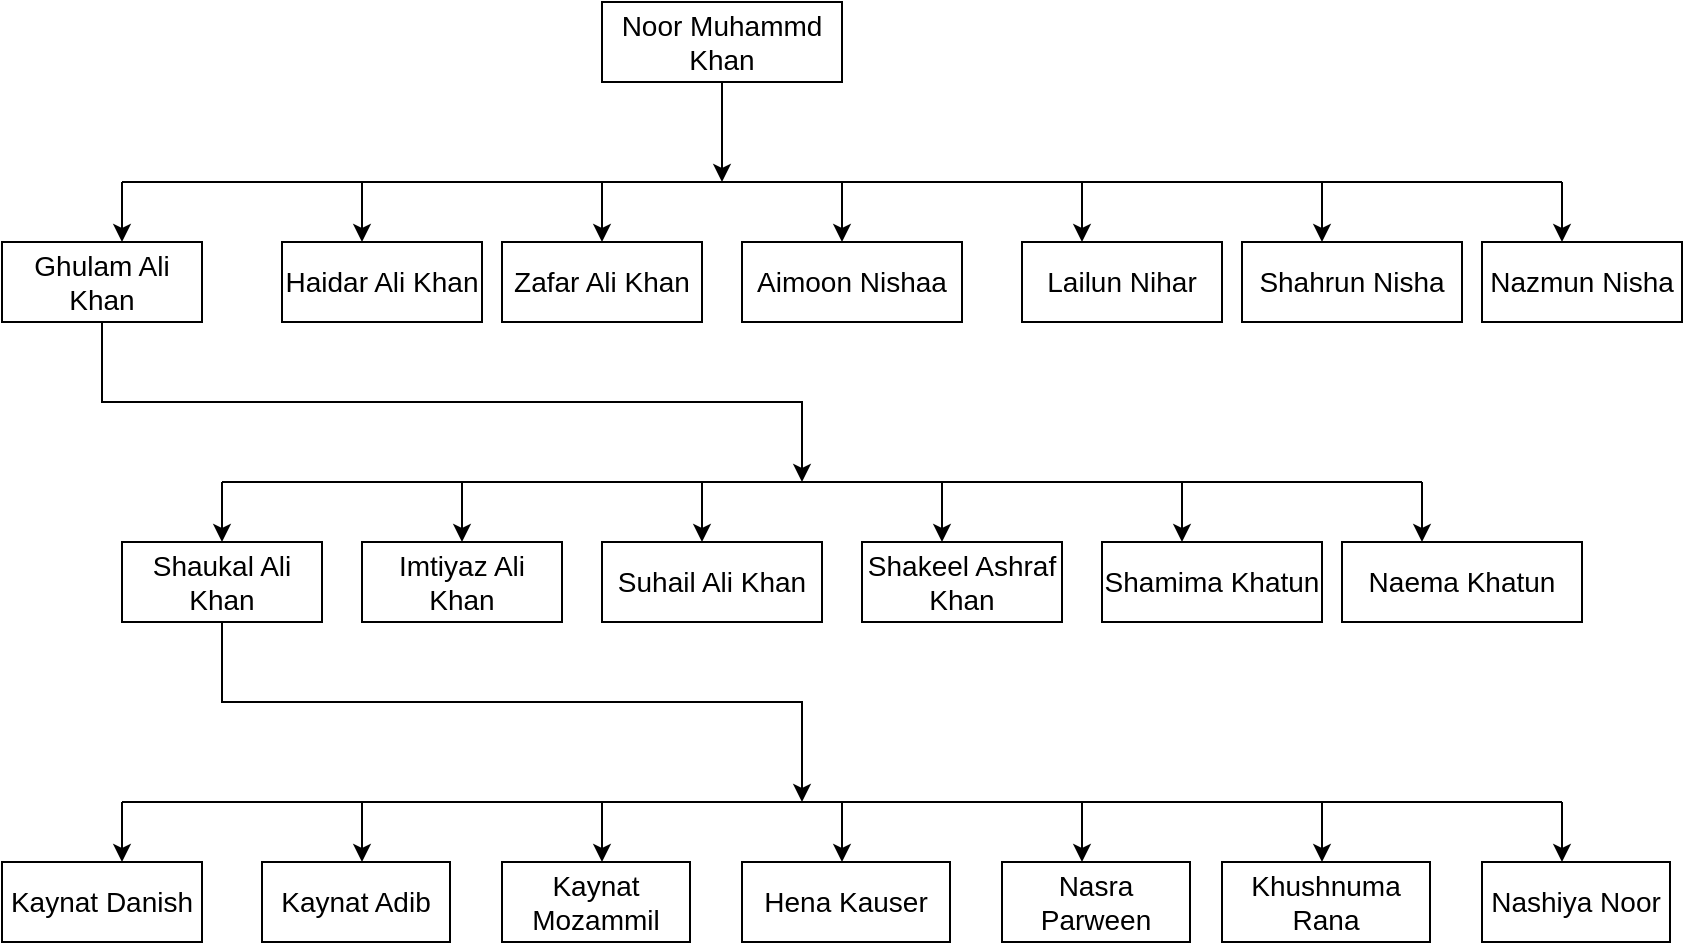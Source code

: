 <mxfile version="28.2.3">
  <diagram name="Page-1" id="8c2kIyT6DxWC5z8qc1vl">
    <mxGraphModel dx="872" dy="448" grid="1" gridSize="10" guides="1" tooltips="1" connect="1" arrows="1" fold="1" page="1" pageScale="1" pageWidth="850" pageHeight="1100" math="0" shadow="0">
      <root>
        <mxCell id="0" />
        <mxCell id="1" parent="0" />
        <mxCell id="mT4cWNjZnUHu7khxuzkM-1" value="&lt;font style=&quot;font-size: 14px;&quot;&gt;Noor Muhammd Khan&lt;/font&gt;" style="rounded=0;whiteSpace=wrap;html=1;" parent="1" vertex="1">
          <mxGeometry x="300" y="40" width="120" height="40" as="geometry" />
        </mxCell>
        <mxCell id="mT4cWNjZnUHu7khxuzkM-2" value="" style="endArrow=classic;html=1;rounded=0;exitX=0.5;exitY=1;exitDx=0;exitDy=0;" parent="1" source="mT4cWNjZnUHu7khxuzkM-1" edge="1">
          <mxGeometry width="50" height="50" relative="1" as="geometry">
            <mxPoint x="340" y="260" as="sourcePoint" />
            <mxPoint x="360" y="130" as="targetPoint" />
          </mxGeometry>
        </mxCell>
        <mxCell id="mT4cWNjZnUHu7khxuzkM-3" value="" style="endArrow=none;html=1;rounded=0;" parent="1" edge="1">
          <mxGeometry width="50" height="50" relative="1" as="geometry">
            <mxPoint x="60" y="130" as="sourcePoint" />
            <mxPoint x="780" y="130" as="targetPoint" />
            <Array as="points">
              <mxPoint x="360" y="130" />
            </Array>
          </mxGeometry>
        </mxCell>
        <mxCell id="mT4cWNjZnUHu7khxuzkM-4" value="" style="endArrow=classic;html=1;rounded=0;" parent="1" edge="1">
          <mxGeometry width="50" height="50" relative="1" as="geometry">
            <mxPoint x="60" y="130" as="sourcePoint" />
            <mxPoint x="60" y="160" as="targetPoint" />
          </mxGeometry>
        </mxCell>
        <mxCell id="mT4cWNjZnUHu7khxuzkM-8" value="" style="endArrow=classic;html=1;rounded=0;" parent="1" edge="1">
          <mxGeometry width="50" height="50" relative="1" as="geometry">
            <mxPoint x="180" y="130" as="sourcePoint" />
            <mxPoint x="180" y="160" as="targetPoint" />
          </mxGeometry>
        </mxCell>
        <mxCell id="mT4cWNjZnUHu7khxuzkM-9" value="" style="endArrow=classic;html=1;rounded=0;" parent="1" edge="1">
          <mxGeometry width="50" height="50" relative="1" as="geometry">
            <mxPoint x="300" y="130" as="sourcePoint" />
            <mxPoint x="300" y="160" as="targetPoint" />
          </mxGeometry>
        </mxCell>
        <mxCell id="mT4cWNjZnUHu7khxuzkM-10" value="" style="endArrow=classic;html=1;rounded=0;" parent="1" edge="1">
          <mxGeometry width="50" height="50" relative="1" as="geometry">
            <mxPoint x="420" y="140" as="sourcePoint" />
            <mxPoint x="420" y="160" as="targetPoint" />
            <Array as="points">
              <mxPoint x="420" y="130" />
            </Array>
          </mxGeometry>
        </mxCell>
        <mxCell id="mT4cWNjZnUHu7khxuzkM-11" value="" style="endArrow=classic;html=1;rounded=0;" parent="1" edge="1">
          <mxGeometry width="50" height="50" relative="1" as="geometry">
            <mxPoint x="540" y="130" as="sourcePoint" />
            <mxPoint x="540" y="160" as="targetPoint" />
          </mxGeometry>
        </mxCell>
        <mxCell id="mT4cWNjZnUHu7khxuzkM-13" value="" style="endArrow=classic;html=1;rounded=0;" parent="1" edge="1">
          <mxGeometry width="50" height="50" relative="1" as="geometry">
            <mxPoint x="780" y="130" as="sourcePoint" />
            <mxPoint x="780" y="160" as="targetPoint" />
          </mxGeometry>
        </mxCell>
        <mxCell id="mT4cWNjZnUHu7khxuzkM-15" value="" style="endArrow=classic;html=1;rounded=0;" parent="1" edge="1">
          <mxGeometry width="50" height="50" relative="1" as="geometry">
            <mxPoint x="660" y="130" as="sourcePoint" />
            <mxPoint x="660" y="160" as="targetPoint" />
          </mxGeometry>
        </mxCell>
        <mxCell id="mT4cWNjZnUHu7khxuzkM-16" value="&lt;font style=&quot;font-size: 14px;&quot;&gt;Ghulam Ali Khan&lt;/font&gt;" style="rounded=0;whiteSpace=wrap;html=1;" parent="1" vertex="1">
          <mxGeometry y="160" width="100" height="40" as="geometry" />
        </mxCell>
        <mxCell id="mT4cWNjZnUHu7khxuzkM-17" value="&lt;font style=&quot;font-size: 14px;&quot;&gt;Haidar Ali Khan&lt;/font&gt;" style="rounded=0;whiteSpace=wrap;html=1;" parent="1" vertex="1">
          <mxGeometry x="140" y="160" width="100" height="40" as="geometry" />
        </mxCell>
        <mxCell id="mT4cWNjZnUHu7khxuzkM-18" value="&lt;font style=&quot;font-size: 14px;&quot;&gt;Zafar Ali Khan&lt;/font&gt;" style="rounded=0;whiteSpace=wrap;html=1;" parent="1" vertex="1">
          <mxGeometry x="250" y="160" width="100" height="40" as="geometry" />
        </mxCell>
        <mxCell id="mT4cWNjZnUHu7khxuzkM-19" value="&lt;font style=&quot;font-size: 14px;&quot;&gt;Aimoon Nishaa&lt;/font&gt;" style="rounded=0;whiteSpace=wrap;html=1;" parent="1" vertex="1">
          <mxGeometry x="370" y="160" width="110" height="40" as="geometry" />
        </mxCell>
        <mxCell id="mT4cWNjZnUHu7khxuzkM-20" value="&lt;font style=&quot;font-size: 14px;&quot;&gt;Shahrun Nisha&lt;/font&gt;" style="rounded=0;whiteSpace=wrap;html=1;" parent="1" vertex="1">
          <mxGeometry x="620" y="160" width="110" height="40" as="geometry" />
        </mxCell>
        <mxCell id="mT4cWNjZnUHu7khxuzkM-21" value="&lt;font style=&quot;font-size: 14px;&quot;&gt;Nazmun Nisha&lt;/font&gt;" style="rounded=0;whiteSpace=wrap;html=1;" parent="1" vertex="1">
          <mxGeometry x="740" y="160" width="100" height="40" as="geometry" />
        </mxCell>
        <mxCell id="mT4cWNjZnUHu7khxuzkM-22" value="&lt;font style=&quot;font-size: 14px;&quot;&gt;Lailun Nihar&lt;/font&gt;" style="rounded=0;whiteSpace=wrap;html=1;" parent="1" vertex="1">
          <mxGeometry x="510" y="160" width="100" height="40" as="geometry" />
        </mxCell>
        <mxCell id="sH6jB3_YHhT764Kkd23O-1" value="" style="endArrow=classic;html=1;rounded=0;exitX=0.5;exitY=1;exitDx=0;exitDy=0;" edge="1" parent="1" source="mT4cWNjZnUHu7khxuzkM-16">
          <mxGeometry width="50" height="50" relative="1" as="geometry">
            <mxPoint x="380" y="250" as="sourcePoint" />
            <mxPoint x="400" y="280" as="targetPoint" />
            <Array as="points">
              <mxPoint x="50" y="240" />
              <mxPoint x="400" y="240" />
            </Array>
          </mxGeometry>
        </mxCell>
        <mxCell id="sH6jB3_YHhT764Kkd23O-21" value="" style="endArrow=none;html=1;rounded=0;" edge="1" parent="1">
          <mxGeometry width="50" height="50" relative="1" as="geometry">
            <mxPoint x="400" y="280" as="sourcePoint" />
            <mxPoint x="710" y="280" as="targetPoint" />
            <Array as="points">
              <mxPoint x="700" y="280" />
            </Array>
          </mxGeometry>
        </mxCell>
        <mxCell id="sH6jB3_YHhT764Kkd23O-31" value="&lt;font style=&quot;font-size: 14px;&quot;&gt;Shamima Khatun&lt;/font&gt;" style="rounded=0;whiteSpace=wrap;html=1;" vertex="1" parent="1">
          <mxGeometry x="550" y="310" width="110" height="40" as="geometry" />
        </mxCell>
        <mxCell id="sH6jB3_YHhT764Kkd23O-37" value="" style="endArrow=none;html=1;rounded=0;" edge="1" parent="1">
          <mxGeometry width="50" height="50" relative="1" as="geometry">
            <mxPoint x="110" y="280" as="sourcePoint" />
            <mxPoint x="710" y="280" as="targetPoint" />
            <Array as="points">
              <mxPoint x="410" y="280" />
            </Array>
          </mxGeometry>
        </mxCell>
        <mxCell id="sH6jB3_YHhT764Kkd23O-38" value="" style="endArrow=classic;html=1;rounded=0;" edge="1" parent="1">
          <mxGeometry width="50" height="50" relative="1" as="geometry">
            <mxPoint x="110" y="280" as="sourcePoint" />
            <mxPoint x="110" y="310" as="targetPoint" />
          </mxGeometry>
        </mxCell>
        <mxCell id="sH6jB3_YHhT764Kkd23O-39" value="" style="endArrow=classic;html=1;rounded=0;" edge="1" parent="1">
          <mxGeometry width="50" height="50" relative="1" as="geometry">
            <mxPoint x="230" y="280" as="sourcePoint" />
            <mxPoint x="230" y="310" as="targetPoint" />
          </mxGeometry>
        </mxCell>
        <mxCell id="sH6jB3_YHhT764Kkd23O-40" value="" style="endArrow=classic;html=1;rounded=0;" edge="1" parent="1">
          <mxGeometry width="50" height="50" relative="1" as="geometry">
            <mxPoint x="350" y="280" as="sourcePoint" />
            <mxPoint x="350" y="310" as="targetPoint" />
          </mxGeometry>
        </mxCell>
        <mxCell id="sH6jB3_YHhT764Kkd23O-41" value="" style="endArrow=classic;html=1;rounded=0;" edge="1" parent="1">
          <mxGeometry width="50" height="50" relative="1" as="geometry">
            <mxPoint x="470" y="290" as="sourcePoint" />
            <mxPoint x="470" y="310" as="targetPoint" />
            <Array as="points">
              <mxPoint x="470" y="280" />
            </Array>
          </mxGeometry>
        </mxCell>
        <mxCell id="sH6jB3_YHhT764Kkd23O-42" value="" style="endArrow=classic;html=1;rounded=0;" edge="1" parent="1">
          <mxGeometry width="50" height="50" relative="1" as="geometry">
            <mxPoint x="590" y="280" as="sourcePoint" />
            <mxPoint x="590" y="310" as="targetPoint" />
          </mxGeometry>
        </mxCell>
        <mxCell id="sH6jB3_YHhT764Kkd23O-44" value="" style="endArrow=classic;html=1;rounded=0;" edge="1" parent="1">
          <mxGeometry width="50" height="50" relative="1" as="geometry">
            <mxPoint x="710" y="280" as="sourcePoint" />
            <mxPoint x="710" y="310" as="targetPoint" />
          </mxGeometry>
        </mxCell>
        <mxCell id="sH6jB3_YHhT764Kkd23O-45" value="&lt;font style=&quot;font-size: 14px;&quot;&gt;Shaukal Ali Khan&lt;/font&gt;" style="rounded=0;whiteSpace=wrap;html=1;" vertex="1" parent="1">
          <mxGeometry x="60" y="310" width="100" height="40" as="geometry" />
        </mxCell>
        <mxCell id="sH6jB3_YHhT764Kkd23O-46" value="&lt;font style=&quot;font-size: 14px;&quot;&gt;Imtiyaz Ali Khan&lt;/font&gt;" style="rounded=0;whiteSpace=wrap;html=1;" vertex="1" parent="1">
          <mxGeometry x="180" y="310" width="100" height="40" as="geometry" />
        </mxCell>
        <mxCell id="sH6jB3_YHhT764Kkd23O-47" value="&lt;font style=&quot;font-size: 14px;&quot;&gt;Suhail Ali Khan&lt;/font&gt;" style="rounded=0;whiteSpace=wrap;html=1;" vertex="1" parent="1">
          <mxGeometry x="300" y="310" width="110" height="40" as="geometry" />
        </mxCell>
        <mxCell id="sH6jB3_YHhT764Kkd23O-50" value="&lt;font style=&quot;font-size: 14px;&quot;&gt;Shakeel Ashraf Khan&lt;/font&gt;" style="rounded=0;whiteSpace=wrap;html=1;" vertex="1" parent="1">
          <mxGeometry x="430" y="310" width="100" height="40" as="geometry" />
        </mxCell>
        <mxCell id="sH6jB3_YHhT764Kkd23O-52" value="&lt;font style=&quot;font-size: 14px;&quot;&gt;Naema Khatun&lt;/font&gt;" style="rounded=0;whiteSpace=wrap;html=1;" vertex="1" parent="1">
          <mxGeometry x="670" y="310" width="120" height="40" as="geometry" />
        </mxCell>
        <mxCell id="sH6jB3_YHhT764Kkd23O-54" value="" style="endArrow=classic;html=1;rounded=0;exitX=0.5;exitY=1;exitDx=0;exitDy=0;" edge="1" parent="1" source="sH6jB3_YHhT764Kkd23O-45">
          <mxGeometry width="50" height="50" relative="1" as="geometry">
            <mxPoint x="397" y="390" as="sourcePoint" />
            <mxPoint x="400" y="440" as="targetPoint" />
            <Array as="points">
              <mxPoint x="110" y="390" />
              <mxPoint x="400" y="390" />
            </Array>
          </mxGeometry>
        </mxCell>
        <mxCell id="sH6jB3_YHhT764Kkd23O-55" value="" style="endArrow=none;html=1;rounded=0;" edge="1" parent="1">
          <mxGeometry width="50" height="50" relative="1" as="geometry">
            <mxPoint x="60" y="440" as="sourcePoint" />
            <mxPoint x="780" y="440" as="targetPoint" />
            <Array as="points">
              <mxPoint x="360" y="440" />
            </Array>
          </mxGeometry>
        </mxCell>
        <mxCell id="sH6jB3_YHhT764Kkd23O-56" value="" style="endArrow=classic;html=1;rounded=0;" edge="1" parent="1">
          <mxGeometry width="50" height="50" relative="1" as="geometry">
            <mxPoint x="60" y="440" as="sourcePoint" />
            <mxPoint x="60" y="470" as="targetPoint" />
          </mxGeometry>
        </mxCell>
        <mxCell id="sH6jB3_YHhT764Kkd23O-57" value="" style="endArrow=classic;html=1;rounded=0;" edge="1" parent="1">
          <mxGeometry width="50" height="50" relative="1" as="geometry">
            <mxPoint x="180" y="440" as="sourcePoint" />
            <mxPoint x="180" y="470" as="targetPoint" />
          </mxGeometry>
        </mxCell>
        <mxCell id="sH6jB3_YHhT764Kkd23O-58" value="" style="endArrow=classic;html=1;rounded=0;" edge="1" parent="1">
          <mxGeometry width="50" height="50" relative="1" as="geometry">
            <mxPoint x="300" y="440" as="sourcePoint" />
            <mxPoint x="300" y="470" as="targetPoint" />
          </mxGeometry>
        </mxCell>
        <mxCell id="sH6jB3_YHhT764Kkd23O-59" value="" style="endArrow=classic;html=1;rounded=0;" edge="1" parent="1">
          <mxGeometry width="50" height="50" relative="1" as="geometry">
            <mxPoint x="420" y="450" as="sourcePoint" />
            <mxPoint x="420" y="470" as="targetPoint" />
            <Array as="points">
              <mxPoint x="420" y="440" />
            </Array>
          </mxGeometry>
        </mxCell>
        <mxCell id="sH6jB3_YHhT764Kkd23O-60" value="" style="endArrow=classic;html=1;rounded=0;" edge="1" parent="1">
          <mxGeometry width="50" height="50" relative="1" as="geometry">
            <mxPoint x="540" y="440" as="sourcePoint" />
            <mxPoint x="540" y="470" as="targetPoint" />
          </mxGeometry>
        </mxCell>
        <mxCell id="sH6jB3_YHhT764Kkd23O-61" value="" style="endArrow=classic;html=1;rounded=0;" edge="1" parent="1">
          <mxGeometry width="50" height="50" relative="1" as="geometry">
            <mxPoint x="780" y="440" as="sourcePoint" />
            <mxPoint x="780" y="470" as="targetPoint" />
          </mxGeometry>
        </mxCell>
        <mxCell id="sH6jB3_YHhT764Kkd23O-62" value="" style="endArrow=classic;html=1;rounded=0;" edge="1" parent="1">
          <mxGeometry width="50" height="50" relative="1" as="geometry">
            <mxPoint x="660" y="440" as="sourcePoint" />
            <mxPoint x="660" y="470" as="targetPoint" />
          </mxGeometry>
        </mxCell>
        <mxCell id="sH6jB3_YHhT764Kkd23O-63" value="&lt;font style=&quot;font-size: 14px;&quot;&gt;Kaynat Danish&lt;/font&gt;" style="rounded=0;whiteSpace=wrap;html=1;" vertex="1" parent="1">
          <mxGeometry y="470" width="100" height="40" as="geometry" />
        </mxCell>
        <mxCell id="sH6jB3_YHhT764Kkd23O-64" value="&lt;font style=&quot;font-size: 14px;&quot;&gt;Kaynat Adib&lt;/font&gt;" style="rounded=0;whiteSpace=wrap;html=1;" vertex="1" parent="1">
          <mxGeometry x="130" y="470" width="94" height="40" as="geometry" />
        </mxCell>
        <mxCell id="sH6jB3_YHhT764Kkd23O-65" value="&lt;font style=&quot;font-size: 14px;&quot;&gt;Kaynat Mozammil&lt;/font&gt;" style="rounded=0;whiteSpace=wrap;html=1;" vertex="1" parent="1">
          <mxGeometry x="250" y="470" width="94" height="40" as="geometry" />
        </mxCell>
        <mxCell id="sH6jB3_YHhT764Kkd23O-66" value="&lt;font style=&quot;font-size: 14px;&quot;&gt;Hena Kauser&lt;/font&gt;" style="rounded=0;whiteSpace=wrap;html=1;" vertex="1" parent="1">
          <mxGeometry x="370" y="470" width="104" height="40" as="geometry" />
        </mxCell>
        <mxCell id="sH6jB3_YHhT764Kkd23O-67" value="&lt;font style=&quot;font-size: 14px;&quot;&gt;Khushnuma Rana&lt;/font&gt;" style="rounded=0;whiteSpace=wrap;html=1;" vertex="1" parent="1">
          <mxGeometry x="610" y="470" width="104" height="40" as="geometry" />
        </mxCell>
        <mxCell id="sH6jB3_YHhT764Kkd23O-68" value="&lt;font style=&quot;font-size: 14px;&quot;&gt;Nashiya Noor&lt;/font&gt;" style="rounded=0;whiteSpace=wrap;html=1;" vertex="1" parent="1">
          <mxGeometry x="740" y="470" width="94" height="40" as="geometry" />
        </mxCell>
        <mxCell id="sH6jB3_YHhT764Kkd23O-69" value="&lt;font style=&quot;font-size: 14px;&quot;&gt;Nasra Parween&lt;/font&gt;" style="rounded=0;whiteSpace=wrap;html=1;" vertex="1" parent="1">
          <mxGeometry x="500" y="470" width="94" height="40" as="geometry" />
        </mxCell>
      </root>
    </mxGraphModel>
  </diagram>
</mxfile>
